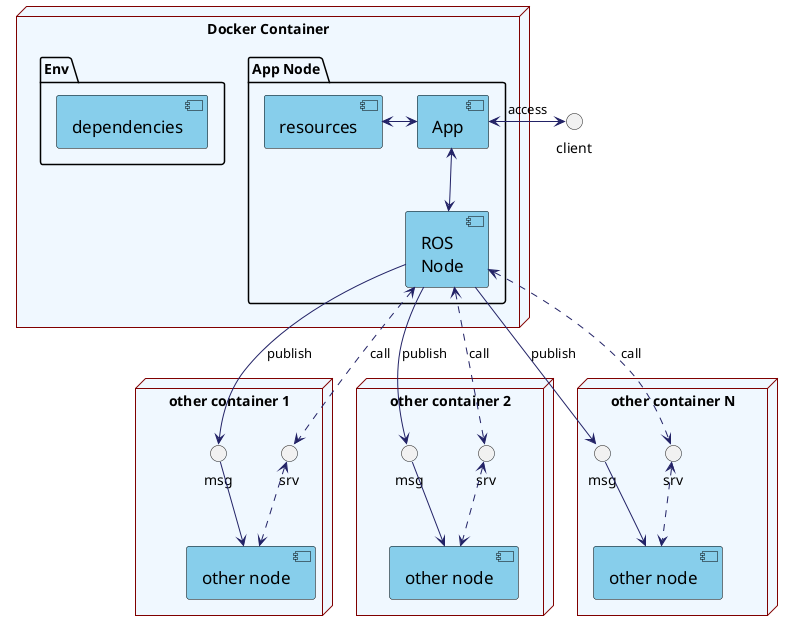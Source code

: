 @startuml ros-node-app-architecture

skinparam Node {
    BackgroundColor     LightGray
    BorderColor         Maroon
}

skinparam Package {
    BackgroundColor     AliceBlue
}

skinparam Component {
    FontColor           Black
    FontSize            17
    AttributeFontColor  black
    AttributeFontSize   15
    AttributeFontname   Droid Sans Mono
    BackgroundColor     SkyBlue
    BorderColor         Black
    ArrowColor          #222266
    Padding             20px
}

node "Docker Container" {
    package "App Node" {
        component [ROS\nNode] as NODE
        component [App] as APP
        component [resources] as RESX

        [APP] <-down-> [NODE]
        [APP] <-left-> [RESX]
    }
    package "Env" {
        [dependencies]
    }
}

interface "client" as CLIENT
[APP] <-right-> CLIENT : access

node "other container 1" {
    component [other node] as NODE_1
    interface "msg" as msg_1
    interface "srv" as srv_1

    [NODE] -> msg_1 : publish
    msg_1 -down-> [NODE_1]

    [NODE] <..> srv_1 : call
    srv_1 <..> [NODE_1]
}

node "other container 2" {
    component [other node] as NODE_2
    interface "msg" as msg_2
    interface "srv" as srv_2

    [NODE] -> msg_2 : publish
    msg_2 -down-> [NODE_2]

    [NODE] <..> srv_2 : call
    srv_2 <..> [NODE_2]
}

node "other container N" {
    component [other node] as NODE_N
    interface "msg" as msg_n
    interface "srv" as srv_n

    [NODE] -> msg_n : publish
    msg_n -down-> [NODE_N]

    [NODE] <..> srv_n : call
    srv_n <..> [NODE_N]
}

@enduml
